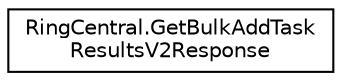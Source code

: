 digraph "Graphical Class Hierarchy"
{
 // LATEX_PDF_SIZE
  edge [fontname="Helvetica",fontsize="10",labelfontname="Helvetica",labelfontsize="10"];
  node [fontname="Helvetica",fontsize="10",shape=record];
  rankdir="LR";
  Node0 [label="RingCentral.GetBulkAddTask\lResultsV2Response",height=0.2,width=0.4,color="black", fillcolor="white", style="filled",URL="$classRingCentral_1_1GetBulkAddTaskResultsV2Response.html",tooltip=" "];
}

